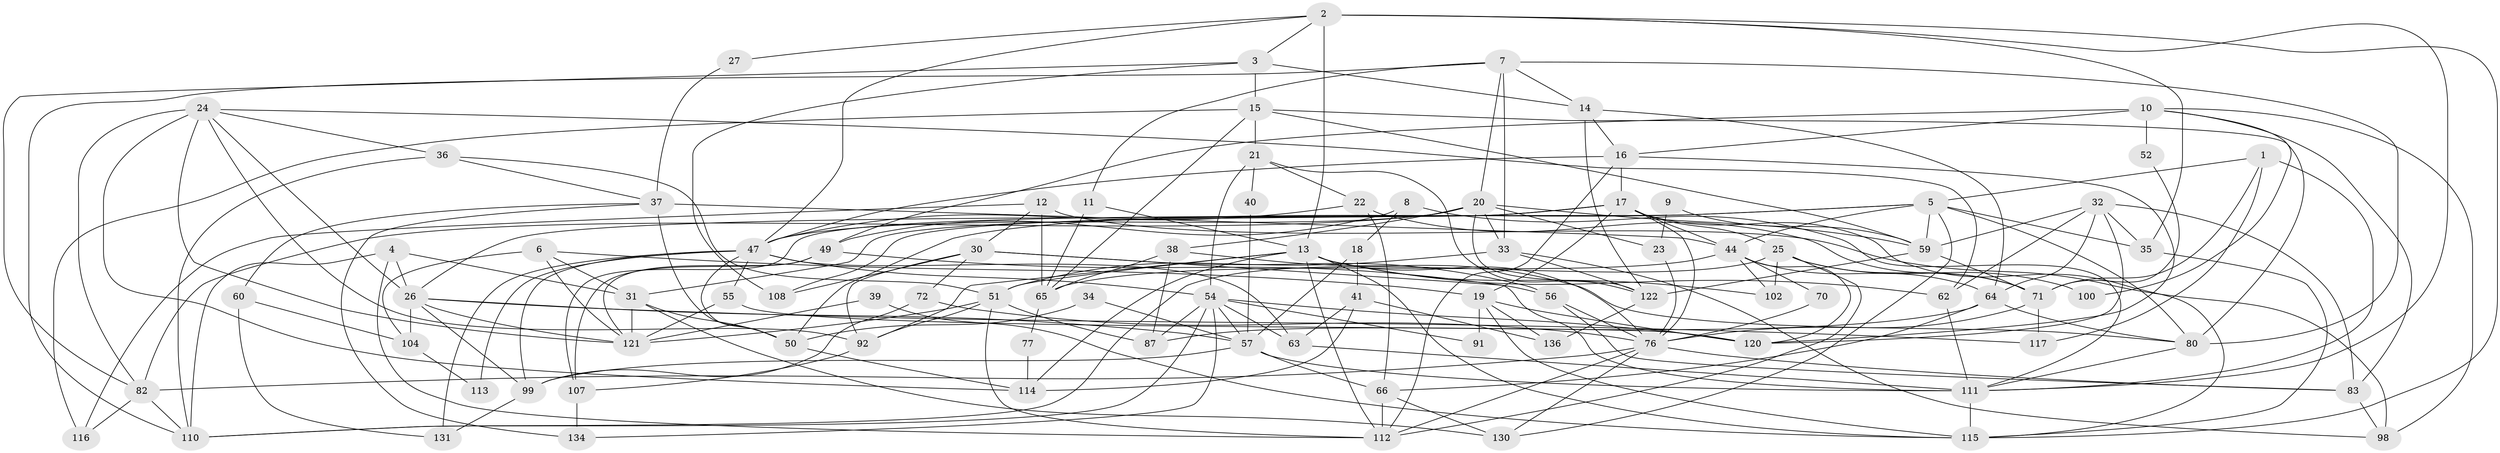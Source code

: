 // original degree distribution, {4: 0.3333333333333333, 3: 0.2608695652173913, 6: 0.10869565217391304, 2: 0.12318840579710146, 5: 0.12318840579710146, 7: 0.043478260869565216, 9: 0.007246376811594203}
// Generated by graph-tools (version 1.1) at 2025/11/02/27/25 16:11:21]
// undirected, 89 vertices, 223 edges
graph export_dot {
graph [start="1"]
  node [color=gray90,style=filled];
  1;
  2 [super="+28"];
  3 [super="+46"];
  4 [super="+43"];
  5 [super="+67"];
  6;
  7 [super="+119"];
  8 [super="+45"];
  9;
  10 [super="+68"];
  11;
  12;
  13 [super="+84"];
  14 [super="+29"];
  15 [super="+124"];
  16 [super="+128"];
  17 [super="+58"];
  18;
  19 [super="+101"];
  20 [super="+61"];
  21 [super="+69"];
  22;
  23;
  24 [super="+105"];
  25 [super="+78"];
  26 [super="+74"];
  27;
  30 [super="+48"];
  31 [super="+135"];
  32 [super="+53"];
  33 [super="+79"];
  34;
  35;
  36 [super="+103"];
  37 [super="+42"];
  38 [super="+106"];
  39 [super="+97"];
  40;
  41;
  44 [super="+88"];
  47 [super="+75"];
  49 [super="+133"];
  50 [super="+73"];
  51;
  52;
  54 [super="+86"];
  55;
  56 [super="+85"];
  57 [super="+96"];
  59 [super="+89"];
  60;
  62;
  63 [super="+123"];
  64 [super="+90"];
  65 [super="+81"];
  66 [super="+126"];
  70;
  71 [super="+109"];
  72 [super="+95"];
  76 [super="+129"];
  77;
  80 [super="+93"];
  82 [super="+125"];
  83;
  87;
  91;
  92 [super="+94"];
  98;
  99;
  100;
  102;
  104;
  107;
  108;
  110;
  111 [super="+127"];
  112 [super="+118"];
  113;
  114 [super="+137"];
  115;
  116;
  117;
  120 [super="+132"];
  121 [super="+138"];
  122;
  130;
  131;
  134;
  136;
  1 -- 111;
  1 -- 5;
  1 -- 117;
  1 -- 71;
  2 -- 115;
  2 -- 27;
  2 -- 3;
  2 -- 35;
  2 -- 13;
  2 -- 111;
  2 -- 47;
  3 -- 108;
  3 -- 15;
  3 -- 14;
  3 -- 82;
  4 -- 110;
  4 -- 112;
  4 -- 26;
  4 -- 31;
  5 -- 35;
  5 -- 44;
  5 -- 50;
  5 -- 59;
  5 -- 80;
  5 -- 130;
  5 -- 108;
  6 -- 104;
  6 -- 19;
  6 -- 31;
  6 -- 121;
  7 -- 20;
  7 -- 33;
  7 -- 11;
  7 -- 110;
  7 -- 80;
  7 -- 14;
  8 -- 111;
  8 -- 18;
  8 -- 49;
  9 -- 59;
  9 -- 23;
  10 -- 16;
  10 -- 98;
  10 -- 100;
  10 -- 83;
  10 -- 52;
  10 -- 49;
  11 -- 13;
  11 -- 65;
  12 -- 116;
  12 -- 98;
  12 -- 30;
  12 -- 65;
  13 -- 51;
  13 -- 76;
  13 -- 102;
  13 -- 112;
  13 -- 114;
  13 -- 115;
  13 -- 92;
  13 -- 62;
  14 -- 122;
  14 -- 64;
  14 -- 16;
  15 -- 116;
  15 -- 80;
  15 -- 21;
  15 -- 59;
  15 -- 65;
  16 -- 47;
  16 -- 120;
  16 -- 17;
  16 -- 112;
  17 -- 25;
  17 -- 115;
  17 -- 19;
  17 -- 26;
  17 -- 107;
  17 -- 31;
  17 -- 44;
  17 -- 76;
  18 -- 41;
  18 -- 57;
  19 -- 91;
  19 -- 115;
  19 -- 136;
  19 -- 120;
  20 -- 59;
  20 -- 23;
  20 -- 122;
  20 -- 38;
  20 -- 33;
  20 -- 47;
  20 -- 82;
  21 -- 54;
  21 -- 40;
  21 -- 122;
  21 -- 22;
  22 -- 47;
  22 -- 66;
  22 -- 71;
  23 -- 76;
  24 -- 92;
  24 -- 121;
  24 -- 114;
  24 -- 82;
  24 -- 26;
  24 -- 36;
  24 -- 62;
  25 -- 102;
  25 -- 112;
  25 -- 100;
  25 -- 110;
  25 -- 71;
  26 -- 99;
  26 -- 117;
  26 -- 104;
  26 -- 57;
  26 -- 121;
  27 -- 37;
  30 -- 72;
  30 -- 92;
  30 -- 108;
  30 -- 111;
  30 -- 56;
  31 -- 130;
  31 -- 50;
  31 -- 121;
  32 -- 35;
  32 -- 62;
  32 -- 83;
  32 -- 120;
  32 -- 59;
  32 -- 64;
  33 -- 51;
  33 -- 98;
  33 -- 122;
  34 -- 50;
  34 -- 57;
  35 -- 115;
  36 -- 110;
  36 -- 51;
  36 -- 37;
  37 -- 60;
  37 -- 50 [weight=2];
  37 -- 134;
  37 -- 44;
  38 -- 87;
  38 -- 80;
  38 -- 65;
  39 -- 121 [weight=2];
  39 -- 115;
  40 -- 57;
  41 -- 114;
  41 -- 136;
  41 -- 63;
  44 -- 65;
  44 -- 70;
  44 -- 102;
  44 -- 120;
  44 -- 64;
  47 -- 50;
  47 -- 55;
  47 -- 113;
  47 -- 131;
  47 -- 99;
  47 -- 54;
  47 -- 63;
  49 -- 107;
  49 -- 121;
  49 -- 56;
  50 -- 114;
  51 -- 92;
  51 -- 87;
  51 -- 121;
  51 -- 112;
  52 -- 71;
  54 -- 134;
  54 -- 57;
  54 -- 91;
  54 -- 120;
  54 -- 87;
  54 -- 110;
  54 -- 63;
  55 -- 120;
  55 -- 121;
  56 -- 83;
  56 -- 76;
  57 -- 99;
  57 -- 111;
  57 -- 66;
  59 -- 122;
  59 -- 71;
  60 -- 131;
  60 -- 104;
  62 -- 111;
  63 -- 111;
  64 -- 66;
  64 -- 80;
  64 -- 87;
  65 -- 77;
  66 -- 130;
  66 -- 112;
  70 -- 76;
  71 -- 117;
  71 -- 76;
  72 -- 99;
  72 -- 76;
  76 -- 130;
  76 -- 112;
  76 -- 82;
  76 -- 83;
  77 -- 114;
  80 -- 111;
  82 -- 110;
  82 -- 116;
  83 -- 98;
  92 -- 107;
  99 -- 131;
  104 -- 113;
  107 -- 134;
  111 -- 115;
  122 -- 136;
}
